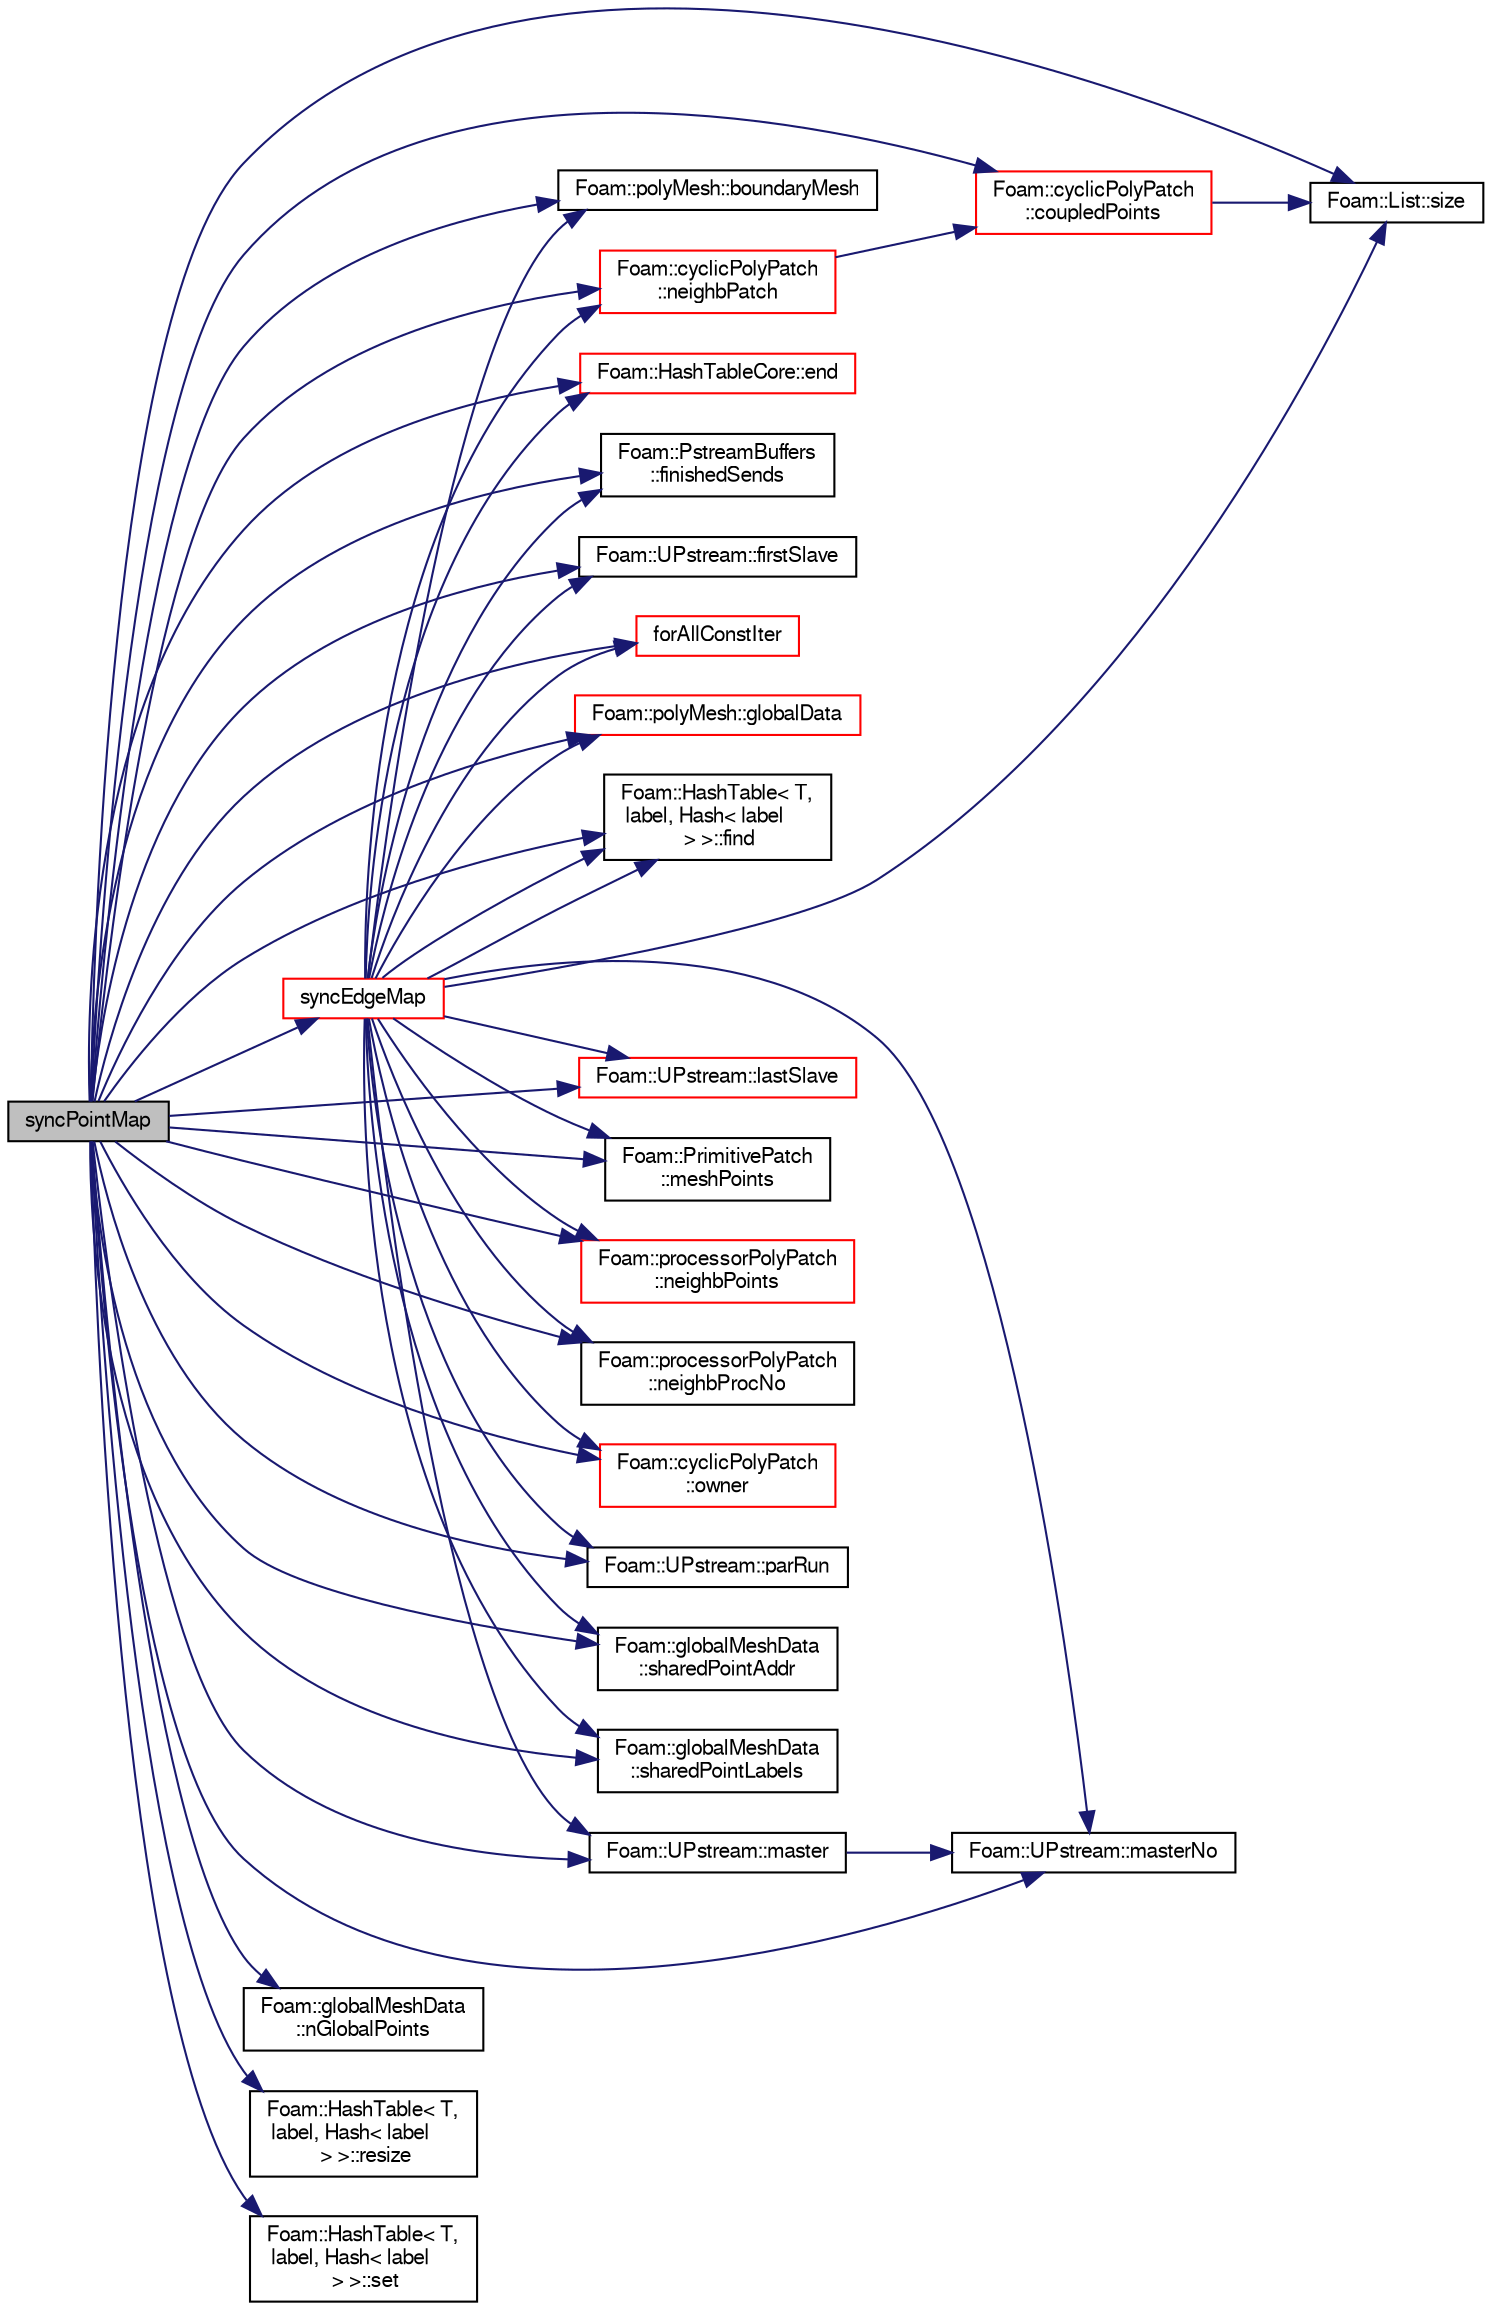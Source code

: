 digraph "syncPointMap"
{
  bgcolor="transparent";
  edge [fontname="FreeSans",fontsize="10",labelfontname="FreeSans",labelfontsize="10"];
  node [fontname="FreeSans",fontsize="10",shape=record];
  rankdir="LR";
  Node0 [label="syncPointMap",height=0.2,width=0.4,color="black", fillcolor="grey75", style="filled", fontcolor="black"];
  Node0 -> Node1 [color="midnightblue",fontsize="10",style="solid",fontname="FreeSans"];
  Node1 [label="Foam::polyMesh::boundaryMesh",height=0.2,width=0.4,color="black",URL="$a27410.html#a9f2b68c134340291eda6197f47f25484",tooltip="Return boundary mesh. "];
  Node0 -> Node2 [color="midnightblue",fontsize="10",style="solid",fontname="FreeSans"];
  Node2 [label="Foam::cyclicPolyPatch\l::coupledPoints",height=0.2,width=0.4,color="red",URL="$a27434.html#a5fe7e338f4cce109200c99d7edd61df4",tooltip="Return connected points (from patch local to neighbour patch local) "];
  Node2 -> Node11 [color="midnightblue",fontsize="10",style="solid",fontname="FreeSans"];
  Node11 [label="Foam::List::size",height=0.2,width=0.4,color="black",URL="$a25694.html#a8a5f6fa29bd4b500caf186f60245b384",tooltip="Override size to be inconsistent with allocated storage. "];
  Node0 -> Node15 [color="midnightblue",fontsize="10",style="solid",fontname="FreeSans"];
  Node15 [label="Foam::HashTableCore::end",height=0.2,width=0.4,color="red",URL="$a25706.html#a540580a296c0ff351686ceb4f27b6fe6",tooltip="iteratorEnd set to beyond the end of any HashTable "];
  Node0 -> Node23 [color="midnightblue",fontsize="10",style="solid",fontname="FreeSans"];
  Node23 [label="Foam::HashTable\< T,\l label, Hash\< label\l \> \>::find",height=0.2,width=0.4,color="black",URL="$a25702.html#a76b2c74ebd9f33fa9f76261b027ffc11",tooltip="Find and return an iterator set at the hashedEntry. "];
  Node0 -> Node24 [color="midnightblue",fontsize="10",style="solid",fontname="FreeSans"];
  Node24 [label="Foam::PstreamBuffers\l::finishedSends",height=0.2,width=0.4,color="black",URL="$a26254.html#a9a9e71480e6b0d1b6d8ef3450eb576ce",tooltip="Mark all sends as having been done. This will start receives. "];
  Node0 -> Node25 [color="midnightblue",fontsize="10",style="solid",fontname="FreeSans"];
  Node25 [label="Foam::UPstream::firstSlave",height=0.2,width=0.4,color="black",URL="$a26270.html#acf61876860b10a79aff95e52dd0c533f",tooltip="Process index of first slave. "];
  Node0 -> Node26 [color="midnightblue",fontsize="10",style="solid",fontname="FreeSans"];
  Node26 [label="forAllConstIter",height=0.2,width=0.4,color="red",URL="$a38141.html#ae21e2836509b0fa7f7cedf6493b11b09"];
  Node0 -> Node193 [color="midnightblue",fontsize="10",style="solid",fontname="FreeSans"];
  Node193 [label="Foam::polyMesh::globalData",height=0.2,width=0.4,color="red",URL="$a27410.html#a5e9cb8eb9e52843d336386b13423d19c",tooltip="Return parallel info. "];
  Node0 -> Node314 [color="midnightblue",fontsize="10",style="solid",fontname="FreeSans"];
  Node314 [label="Foam::UPstream::lastSlave",height=0.2,width=0.4,color="red",URL="$a26270.html#a6ba6de79b96f3b7f2d987b2b657f47e1",tooltip="Process index of last slave. "];
  Node0 -> Node224 [color="midnightblue",fontsize="10",style="solid",fontname="FreeSans"];
  Node224 [label="Foam::UPstream::master",height=0.2,width=0.4,color="black",URL="$a26270.html#a36af549940a0aae3733774649594489f",tooltip="Am I the master process. "];
  Node224 -> Node225 [color="midnightblue",fontsize="10",style="solid",fontname="FreeSans"];
  Node225 [label="Foam::UPstream::masterNo",height=0.2,width=0.4,color="black",URL="$a26270.html#a30260fa445b5e3e14a9042269664adde",tooltip="Process index of the master. "];
  Node0 -> Node225 [color="midnightblue",fontsize="10",style="solid",fontname="FreeSans"];
  Node0 -> Node315 [color="midnightblue",fontsize="10",style="solid",fontname="FreeSans"];
  Node315 [label="Foam::PrimitivePatch\l::meshPoints",height=0.2,width=0.4,color="black",URL="$a27538.html#a52e3a457780fe74b31d39dc046bce1d8",tooltip="Return labelList of mesh points in patch. They are constructed. "];
  Node0 -> Node316 [color="midnightblue",fontsize="10",style="solid",fontname="FreeSans"];
  Node316 [label="Foam::cyclicPolyPatch\l::neighbPatch",height=0.2,width=0.4,color="red",URL="$a27434.html#a25d2f0ac438fefb7307d924d17ae6248"];
  Node316 -> Node2 [color="midnightblue",fontsize="10",style="solid",fontname="FreeSans"];
  Node0 -> Node346 [color="midnightblue",fontsize="10",style="solid",fontname="FreeSans"];
  Node346 [label="Foam::processorPolyPatch\l::neighbPoints",height=0.2,width=0.4,color="red",URL="$a27454.html#a5b8a0b8b1b53b3b5b15e58da7b789d08",tooltip="Return neighbour point labels. WIP. "];
  Node0 -> Node347 [color="midnightblue",fontsize="10",style="solid",fontname="FreeSans"];
  Node347 [label="Foam::processorPolyPatch\l::neighbProcNo",height=0.2,width=0.4,color="black",URL="$a27454.html#a4d1aa3e127a8e181c7927147575928d3",tooltip="Return neigbour processor number. "];
  Node0 -> Node348 [color="midnightblue",fontsize="10",style="solid",fontname="FreeSans"];
  Node348 [label="Foam::globalMeshData\l::nGlobalPoints",height=0.2,width=0.4,color="black",URL="$a27334.html#a4f31040418dad56bff9ad0ed9dbf5db7",tooltip="Return number of globally shared points. "];
  Node0 -> Node349 [color="midnightblue",fontsize="10",style="solid",fontname="FreeSans"];
  Node349 [label="Foam::cyclicPolyPatch\l::owner",height=0.2,width=0.4,color="red",URL="$a27434.html#a357c5e37e5d7c583fa172625b8c11009",tooltip="Does this side own the patch ? "];
  Node0 -> Node55 [color="midnightblue",fontsize="10",style="solid",fontname="FreeSans"];
  Node55 [label="Foam::UPstream::parRun",height=0.2,width=0.4,color="black",URL="$a26270.html#adbb27f04b5705440fb8b09f278059011",tooltip="Is this a parallel run? "];
  Node0 -> Node351 [color="midnightblue",fontsize="10",style="solid",fontname="FreeSans"];
  Node351 [label="Foam::HashTable\< T,\l label, Hash\< label\l \> \>::resize",height=0.2,width=0.4,color="black",URL="$a25702.html#ae697ea15032f01f89988bb8ada677832",tooltip="Resize the hash table for efficiency. "];
  Node0 -> Node352 [color="midnightblue",fontsize="10",style="solid",fontname="FreeSans"];
  Node352 [label="Foam::HashTable\< T,\l label, Hash\< label\l \> \>::set",height=0.2,width=0.4,color="black",URL="$a25702.html#a36337413e0b6b61d9c289ea6c40db74b",tooltip="Assign a new hashedEntry, overwriting existing entries. "];
  Node0 -> Node353 [color="midnightblue",fontsize="10",style="solid",fontname="FreeSans"];
  Node353 [label="Foam::globalMeshData\l::sharedPointAddr",height=0.2,width=0.4,color="black",URL="$a27334.html#a0dc2a71943c873f0761413d42cf39255",tooltip="Return addressing into the complete globally shared points. "];
  Node0 -> Node354 [color="midnightblue",fontsize="10",style="solid",fontname="FreeSans"];
  Node354 [label="Foam::globalMeshData\l::sharedPointLabels",height=0.2,width=0.4,color="black",URL="$a27334.html#a7ea06a0f94bf7c119a76af3be79bfec2",tooltip="Return indices of local points that are globally shared. "];
  Node0 -> Node11 [color="midnightblue",fontsize="10",style="solid",fontname="FreeSans"];
  Node0 -> Node355 [color="midnightblue",fontsize="10",style="solid",fontname="FreeSans"];
  Node355 [label="syncEdgeMap",height=0.2,width=0.4,color="red",URL="$a27502.html#a154ac086463b8d7a0eed8c4539d3ab73",tooltip="Synchronize values on selected edges. "];
  Node355 -> Node1 [color="midnightblue",fontsize="10",style="solid",fontname="FreeSans"];
  Node355 -> Node55 [color="midnightblue",fontsize="10",style="solid",fontname="FreeSans"];
  Node355 -> Node315 [color="midnightblue",fontsize="10",style="solid",fontname="FreeSans"];
  Node355 -> Node346 [color="midnightblue",fontsize="10",style="solid",fontname="FreeSans"];
  Node355 -> Node23 [color="midnightblue",fontsize="10",style="solid",fontname="FreeSans"];
  Node355 -> Node15 [color="midnightblue",fontsize="10",style="solid",fontname="FreeSans"];
  Node355 -> Node347 [color="midnightblue",fontsize="10",style="solid",fontname="FreeSans"];
  Node355 -> Node24 [color="midnightblue",fontsize="10",style="solid",fontname="FreeSans"];
  Node355 -> Node26 [color="midnightblue",fontsize="10",style="solid",fontname="FreeSans"];
  Node355 -> Node349 [color="midnightblue",fontsize="10",style="solid",fontname="FreeSans"];
  Node355 -> Node316 [color="midnightblue",fontsize="10",style="solid",fontname="FreeSans"];
  Node355 -> Node11 [color="midnightblue",fontsize="10",style="solid",fontname="FreeSans"];
  Node355 -> Node193 [color="midnightblue",fontsize="10",style="solid",fontname="FreeSans"];
  Node355 -> Node353 [color="midnightblue",fontsize="10",style="solid",fontname="FreeSans"];
  Node355 -> Node354 [color="midnightblue",fontsize="10",style="solid",fontname="FreeSans"];
  Node355 -> Node23 [color="midnightblue",fontsize="10",style="solid",fontname="FreeSans"];
  Node355 -> Node224 [color="midnightblue",fontsize="10",style="solid",fontname="FreeSans"];
  Node355 -> Node25 [color="midnightblue",fontsize="10",style="solid",fontname="FreeSans"];
  Node355 -> Node314 [color="midnightblue",fontsize="10",style="solid",fontname="FreeSans"];
  Node355 -> Node225 [color="midnightblue",fontsize="10",style="solid",fontname="FreeSans"];
}

